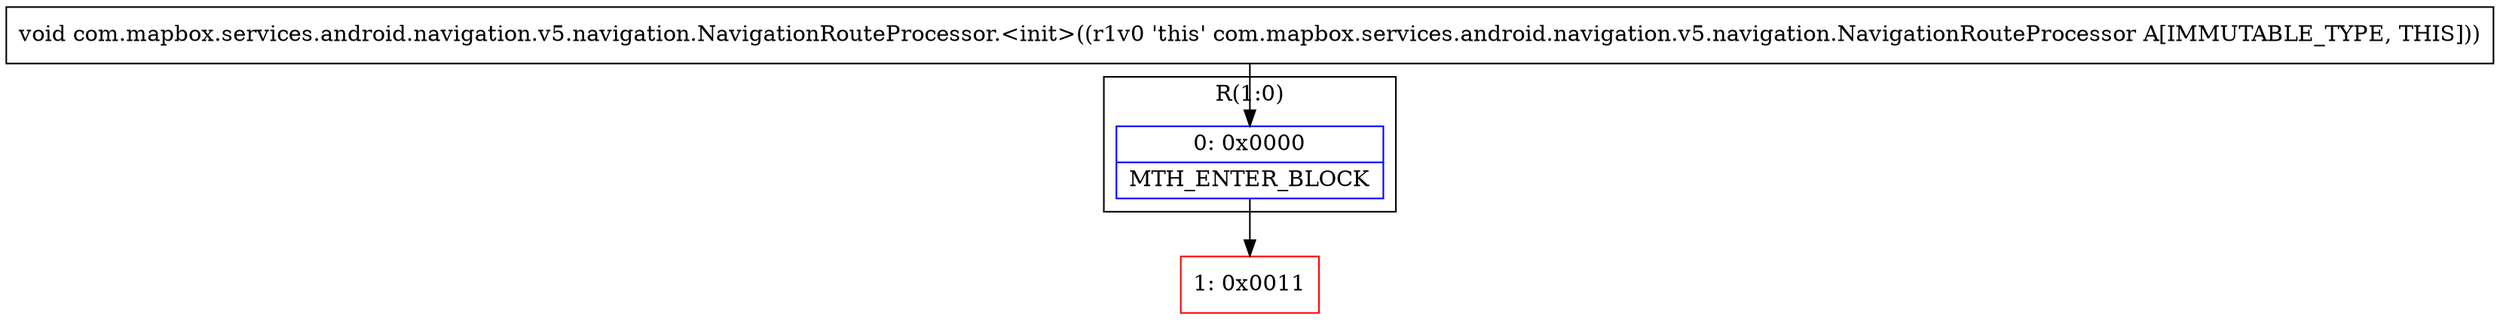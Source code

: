 digraph "CFG forcom.mapbox.services.android.navigation.v5.navigation.NavigationRouteProcessor.\<init\>()V" {
subgraph cluster_Region_1607603468 {
label = "R(1:0)";
node [shape=record,color=blue];
Node_0 [shape=record,label="{0\:\ 0x0000|MTH_ENTER_BLOCK\l}"];
}
Node_1 [shape=record,color=red,label="{1\:\ 0x0011}"];
MethodNode[shape=record,label="{void com.mapbox.services.android.navigation.v5.navigation.NavigationRouteProcessor.\<init\>((r1v0 'this' com.mapbox.services.android.navigation.v5.navigation.NavigationRouteProcessor A[IMMUTABLE_TYPE, THIS])) }"];
MethodNode -> Node_0;
Node_0 -> Node_1;
}

